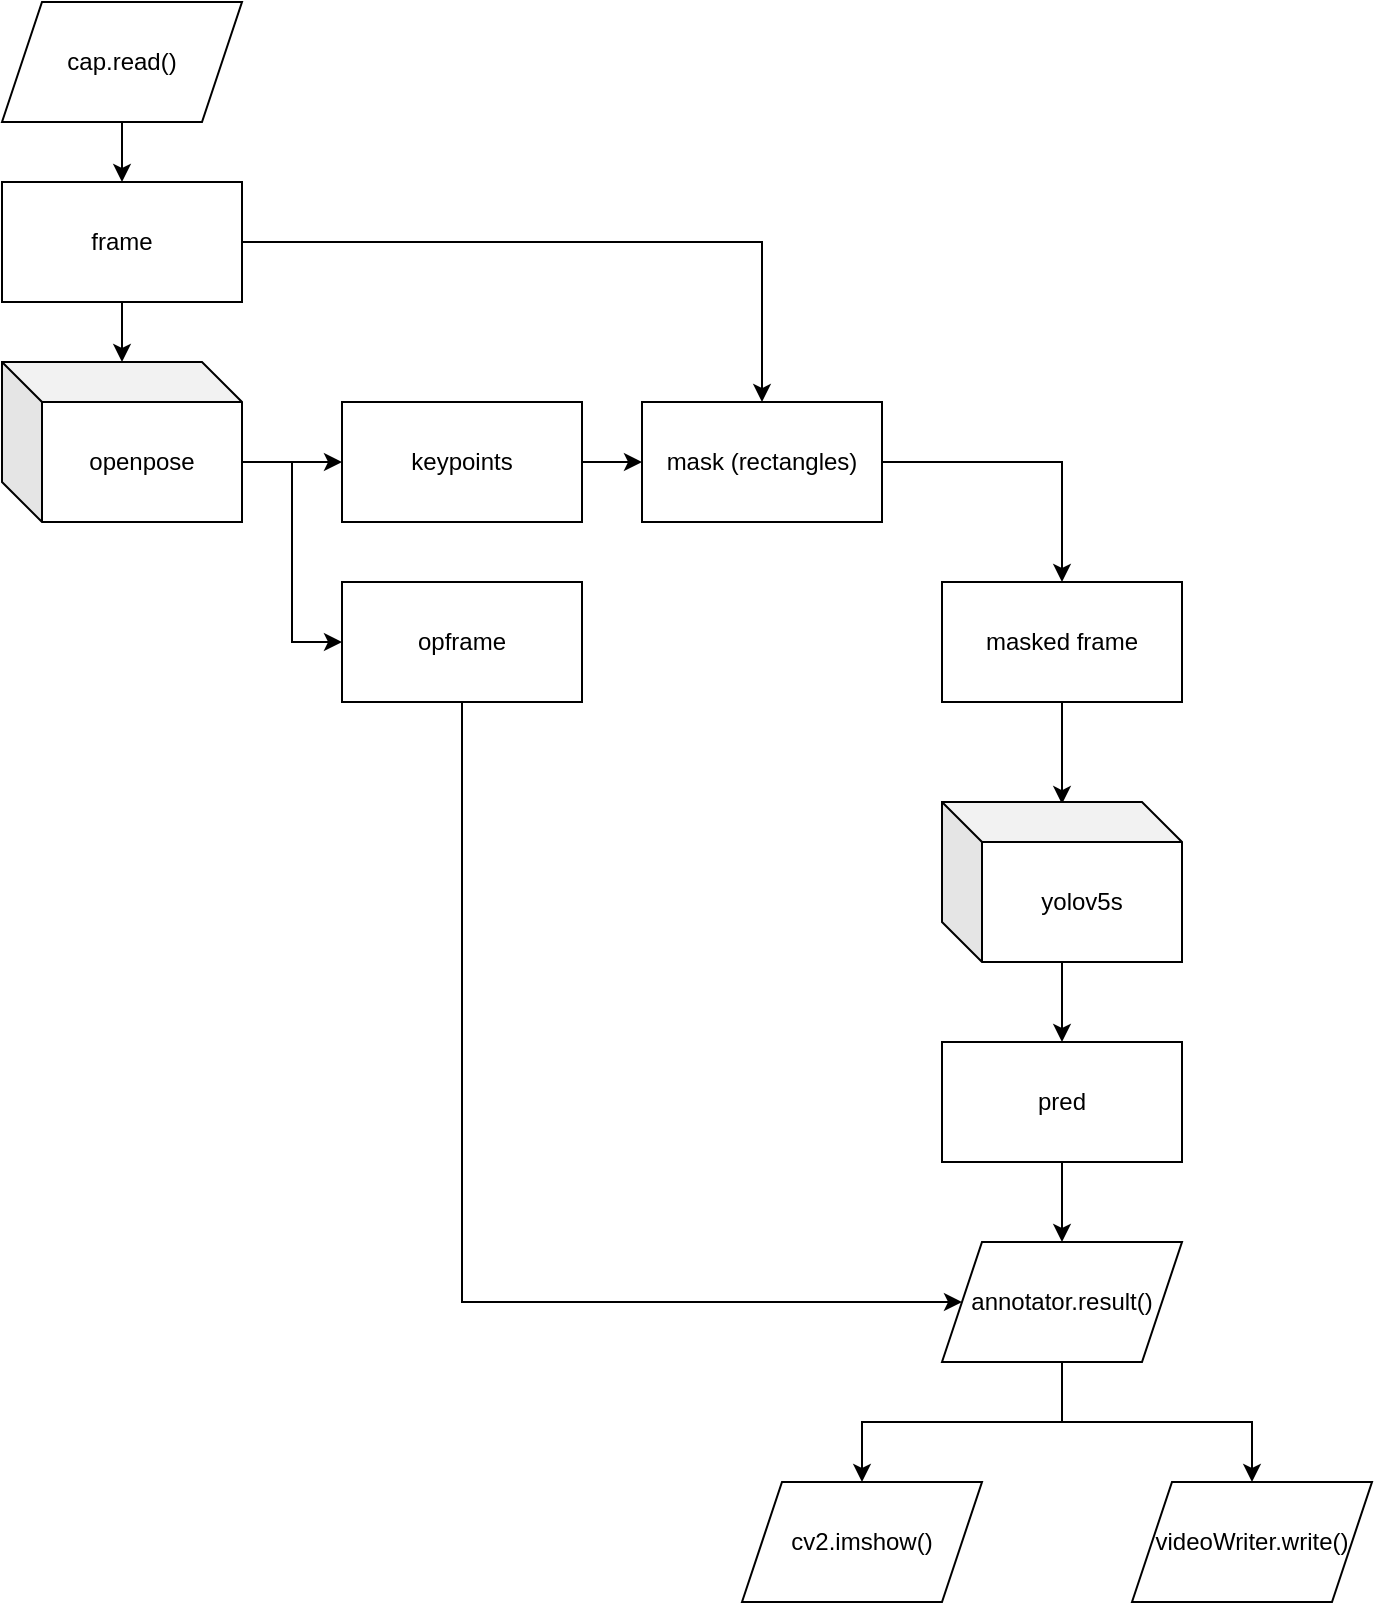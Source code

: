 <mxfile version="17.2.4" type="device"><diagram id="4DZLYnZl5HEs0BfYMVfd" name="第 1 页"><mxGraphModel dx="1102" dy="857" grid="1" gridSize="10" guides="1" tooltips="1" connect="1" arrows="1" fold="1" page="1" pageScale="1" pageWidth="1169" pageHeight="827" math="0" shadow="0"><root><mxCell id="0"/><mxCell id="1" parent="0"/><mxCell id="6jzpfPubTTYQXRjZiNSq-7" style="edgeStyle=orthogonalEdgeStyle;rounded=0;orthogonalLoop=1;jettySize=auto;html=1;exitX=0.5;exitY=1;exitDx=0;exitDy=0;entryX=0.5;entryY=0;entryDx=0;entryDy=0;" edge="1" parent="1" source="6jzpfPubTTYQXRjZiNSq-1" target="6jzpfPubTTYQXRjZiNSq-2"><mxGeometry relative="1" as="geometry"/></mxCell><mxCell id="6jzpfPubTTYQXRjZiNSq-1" value="cap.read()" style="shape=parallelogram;perimeter=parallelogramPerimeter;whiteSpace=wrap;html=1;fixedSize=1;" vertex="1" parent="1"><mxGeometry x="20" y="20" width="120" height="60" as="geometry"/></mxCell><mxCell id="6jzpfPubTTYQXRjZiNSq-8" style="edgeStyle=orthogonalEdgeStyle;rounded=0;orthogonalLoop=1;jettySize=auto;html=1;exitX=0.5;exitY=1;exitDx=0;exitDy=0;" edge="1" parent="1" source="6jzpfPubTTYQXRjZiNSq-2" target="6jzpfPubTTYQXRjZiNSq-5"><mxGeometry relative="1" as="geometry"/></mxCell><mxCell id="6jzpfPubTTYQXRjZiNSq-17" style="edgeStyle=orthogonalEdgeStyle;rounded=0;orthogonalLoop=1;jettySize=auto;html=1;exitX=1;exitY=0.5;exitDx=0;exitDy=0;" edge="1" parent="1" source="6jzpfPubTTYQXRjZiNSq-2" target="6jzpfPubTTYQXRjZiNSq-14"><mxGeometry relative="1" as="geometry"/></mxCell><mxCell id="6jzpfPubTTYQXRjZiNSq-2" value="frame" style="rounded=0;whiteSpace=wrap;html=1;" vertex="1" parent="1"><mxGeometry x="20" y="110" width="120" height="60" as="geometry"/></mxCell><mxCell id="6jzpfPubTTYQXRjZiNSq-10" style="edgeStyle=orthogonalEdgeStyle;rounded=0;orthogonalLoop=1;jettySize=auto;html=1;exitX=0;exitY=0;exitDx=120;exitDy=50;exitPerimeter=0;" edge="1" parent="1" source="6jzpfPubTTYQXRjZiNSq-5" target="6jzpfPubTTYQXRjZiNSq-6"><mxGeometry relative="1" as="geometry"/></mxCell><mxCell id="6jzpfPubTTYQXRjZiNSq-29" style="edgeStyle=orthogonalEdgeStyle;rounded=0;orthogonalLoop=1;jettySize=auto;html=1;exitX=0;exitY=0;exitDx=120;exitDy=50;exitPerimeter=0;entryX=0;entryY=0.5;entryDx=0;entryDy=0;" edge="1" parent="1" source="6jzpfPubTTYQXRjZiNSq-5" target="6jzpfPubTTYQXRjZiNSq-28"><mxGeometry relative="1" as="geometry"/></mxCell><mxCell id="6jzpfPubTTYQXRjZiNSq-5" value="openpose" style="shape=cube;whiteSpace=wrap;html=1;boundedLbl=1;backgroundOutline=1;darkOpacity=0.05;darkOpacity2=0.1;" vertex="1" parent="1"><mxGeometry x="20" y="200" width="120" height="80" as="geometry"/></mxCell><mxCell id="6jzpfPubTTYQXRjZiNSq-16" style="edgeStyle=orthogonalEdgeStyle;rounded=0;orthogonalLoop=1;jettySize=auto;html=1;exitX=1;exitY=0.5;exitDx=0;exitDy=0;entryX=0;entryY=0.5;entryDx=0;entryDy=0;" edge="1" parent="1" source="6jzpfPubTTYQXRjZiNSq-6" target="6jzpfPubTTYQXRjZiNSq-14"><mxGeometry relative="1" as="geometry"/></mxCell><mxCell id="6jzpfPubTTYQXRjZiNSq-6" value="keypoints" style="rounded=0;whiteSpace=wrap;html=1;" vertex="1" parent="1"><mxGeometry x="190" y="220" width="120" height="60" as="geometry"/></mxCell><mxCell id="6jzpfPubTTYQXRjZiNSq-22" style="edgeStyle=orthogonalEdgeStyle;rounded=0;orthogonalLoop=1;jettySize=auto;html=1;exitX=0.5;exitY=1;exitDx=0;exitDy=0;entryX=0.5;entryY=0.013;entryDx=0;entryDy=0;entryPerimeter=0;" edge="1" parent="1" source="6jzpfPubTTYQXRjZiNSq-13" target="6jzpfPubTTYQXRjZiNSq-21"><mxGeometry relative="1" as="geometry"/></mxCell><mxCell id="6jzpfPubTTYQXRjZiNSq-13" value="masked frame" style="rounded=0;whiteSpace=wrap;html=1;" vertex="1" parent="1"><mxGeometry x="490" y="310" width="120" height="60" as="geometry"/></mxCell><mxCell id="6jzpfPubTTYQXRjZiNSq-31" style="edgeStyle=orthogonalEdgeStyle;rounded=0;orthogonalLoop=1;jettySize=auto;html=1;exitX=1;exitY=0.5;exitDx=0;exitDy=0;entryX=0.5;entryY=0;entryDx=0;entryDy=0;" edge="1" parent="1" source="6jzpfPubTTYQXRjZiNSq-14" target="6jzpfPubTTYQXRjZiNSq-13"><mxGeometry relative="1" as="geometry"/></mxCell><mxCell id="6jzpfPubTTYQXRjZiNSq-14" value="mask (rectangles)" style="rounded=0;whiteSpace=wrap;html=1;" vertex="1" parent="1"><mxGeometry x="340" y="220" width="120" height="60" as="geometry"/></mxCell><mxCell id="6jzpfPubTTYQXRjZiNSq-24" value="" style="edgeStyle=orthogonalEdgeStyle;rounded=0;orthogonalLoop=1;jettySize=auto;html=1;" edge="1" parent="1" source="6jzpfPubTTYQXRjZiNSq-21" target="6jzpfPubTTYQXRjZiNSq-23"><mxGeometry relative="1" as="geometry"/></mxCell><mxCell id="6jzpfPubTTYQXRjZiNSq-21" value="yolov5s" style="shape=cube;whiteSpace=wrap;html=1;boundedLbl=1;backgroundOutline=1;darkOpacity=0.05;darkOpacity2=0.1;" vertex="1" parent="1"><mxGeometry x="490" y="420" width="120" height="80" as="geometry"/></mxCell><mxCell id="6jzpfPubTTYQXRjZiNSq-33" value="" style="edgeStyle=orthogonalEdgeStyle;rounded=0;orthogonalLoop=1;jettySize=auto;html=1;" edge="1" parent="1" source="6jzpfPubTTYQXRjZiNSq-23" target="6jzpfPubTTYQXRjZiNSq-25"><mxGeometry relative="1" as="geometry"/></mxCell><mxCell id="6jzpfPubTTYQXRjZiNSq-23" value="pred" style="rounded=0;whiteSpace=wrap;html=1;" vertex="1" parent="1"><mxGeometry x="490" y="540" width="120" height="60" as="geometry"/></mxCell><mxCell id="6jzpfPubTTYQXRjZiNSq-36" style="edgeStyle=orthogonalEdgeStyle;rounded=0;orthogonalLoop=1;jettySize=auto;html=1;exitX=0.5;exitY=1;exitDx=0;exitDy=0;entryX=0.5;entryY=0;entryDx=0;entryDy=0;" edge="1" parent="1" source="6jzpfPubTTYQXRjZiNSq-25" target="6jzpfPubTTYQXRjZiNSq-34"><mxGeometry relative="1" as="geometry"/></mxCell><mxCell id="6jzpfPubTTYQXRjZiNSq-37" style="edgeStyle=orthogonalEdgeStyle;rounded=0;orthogonalLoop=1;jettySize=auto;html=1;exitX=0.5;exitY=1;exitDx=0;exitDy=0;" edge="1" parent="1" source="6jzpfPubTTYQXRjZiNSq-25" target="6jzpfPubTTYQXRjZiNSq-35"><mxGeometry relative="1" as="geometry"/></mxCell><mxCell id="6jzpfPubTTYQXRjZiNSq-25" value="annotator.result()" style="shape=parallelogram;perimeter=parallelogramPerimeter;whiteSpace=wrap;html=1;fixedSize=1;" vertex="1" parent="1"><mxGeometry x="490" y="640" width="120" height="60" as="geometry"/></mxCell><mxCell id="6jzpfPubTTYQXRjZiNSq-32" style="edgeStyle=orthogonalEdgeStyle;rounded=0;orthogonalLoop=1;jettySize=auto;html=1;exitX=0.5;exitY=1;exitDx=0;exitDy=0;entryX=0;entryY=0.5;entryDx=0;entryDy=0;" edge="1" parent="1" source="6jzpfPubTTYQXRjZiNSq-28" target="6jzpfPubTTYQXRjZiNSq-25"><mxGeometry relative="1" as="geometry"><Array as="points"><mxPoint x="250" y="670"/></Array></mxGeometry></mxCell><mxCell id="6jzpfPubTTYQXRjZiNSq-28" value="opframe" style="rounded=0;whiteSpace=wrap;html=1;" vertex="1" parent="1"><mxGeometry x="190" y="310" width="120" height="60" as="geometry"/></mxCell><mxCell id="6jzpfPubTTYQXRjZiNSq-34" value="cv2.imshow()" style="shape=parallelogram;perimeter=parallelogramPerimeter;whiteSpace=wrap;html=1;fixedSize=1;" vertex="1" parent="1"><mxGeometry x="390" y="760" width="120" height="60" as="geometry"/></mxCell><mxCell id="6jzpfPubTTYQXRjZiNSq-35" value="videoWriter.write()" style="shape=parallelogram;perimeter=parallelogramPerimeter;whiteSpace=wrap;html=1;fixedSize=1;" vertex="1" parent="1"><mxGeometry x="585" y="760" width="120" height="60" as="geometry"/></mxCell></root></mxGraphModel></diagram></mxfile>
